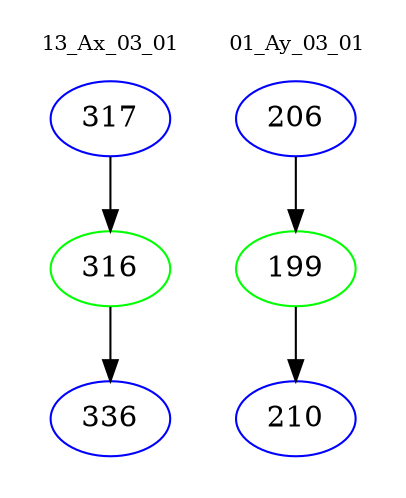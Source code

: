 digraph{
subgraph cluster_0 {
color = white
label = "13_Ax_03_01";
fontsize=10;
T0_317 [label="317", color="blue"]
T0_317 -> T0_316 [color="black"]
T0_316 [label="316", color="green"]
T0_316 -> T0_336 [color="black"]
T0_336 [label="336", color="blue"]
}
subgraph cluster_1 {
color = white
label = "01_Ay_03_01";
fontsize=10;
T1_206 [label="206", color="blue"]
T1_206 -> T1_199 [color="black"]
T1_199 [label="199", color="green"]
T1_199 -> T1_210 [color="black"]
T1_210 [label="210", color="blue"]
}
}
